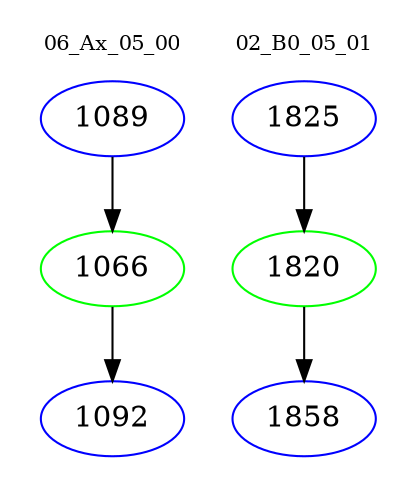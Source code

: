digraph{
subgraph cluster_0 {
color = white
label = "06_Ax_05_00";
fontsize=10;
T0_1089 [label="1089", color="blue"]
T0_1089 -> T0_1066 [color="black"]
T0_1066 [label="1066", color="green"]
T0_1066 -> T0_1092 [color="black"]
T0_1092 [label="1092", color="blue"]
}
subgraph cluster_1 {
color = white
label = "02_B0_05_01";
fontsize=10;
T1_1825 [label="1825", color="blue"]
T1_1825 -> T1_1820 [color="black"]
T1_1820 [label="1820", color="green"]
T1_1820 -> T1_1858 [color="black"]
T1_1858 [label="1858", color="blue"]
}
}

